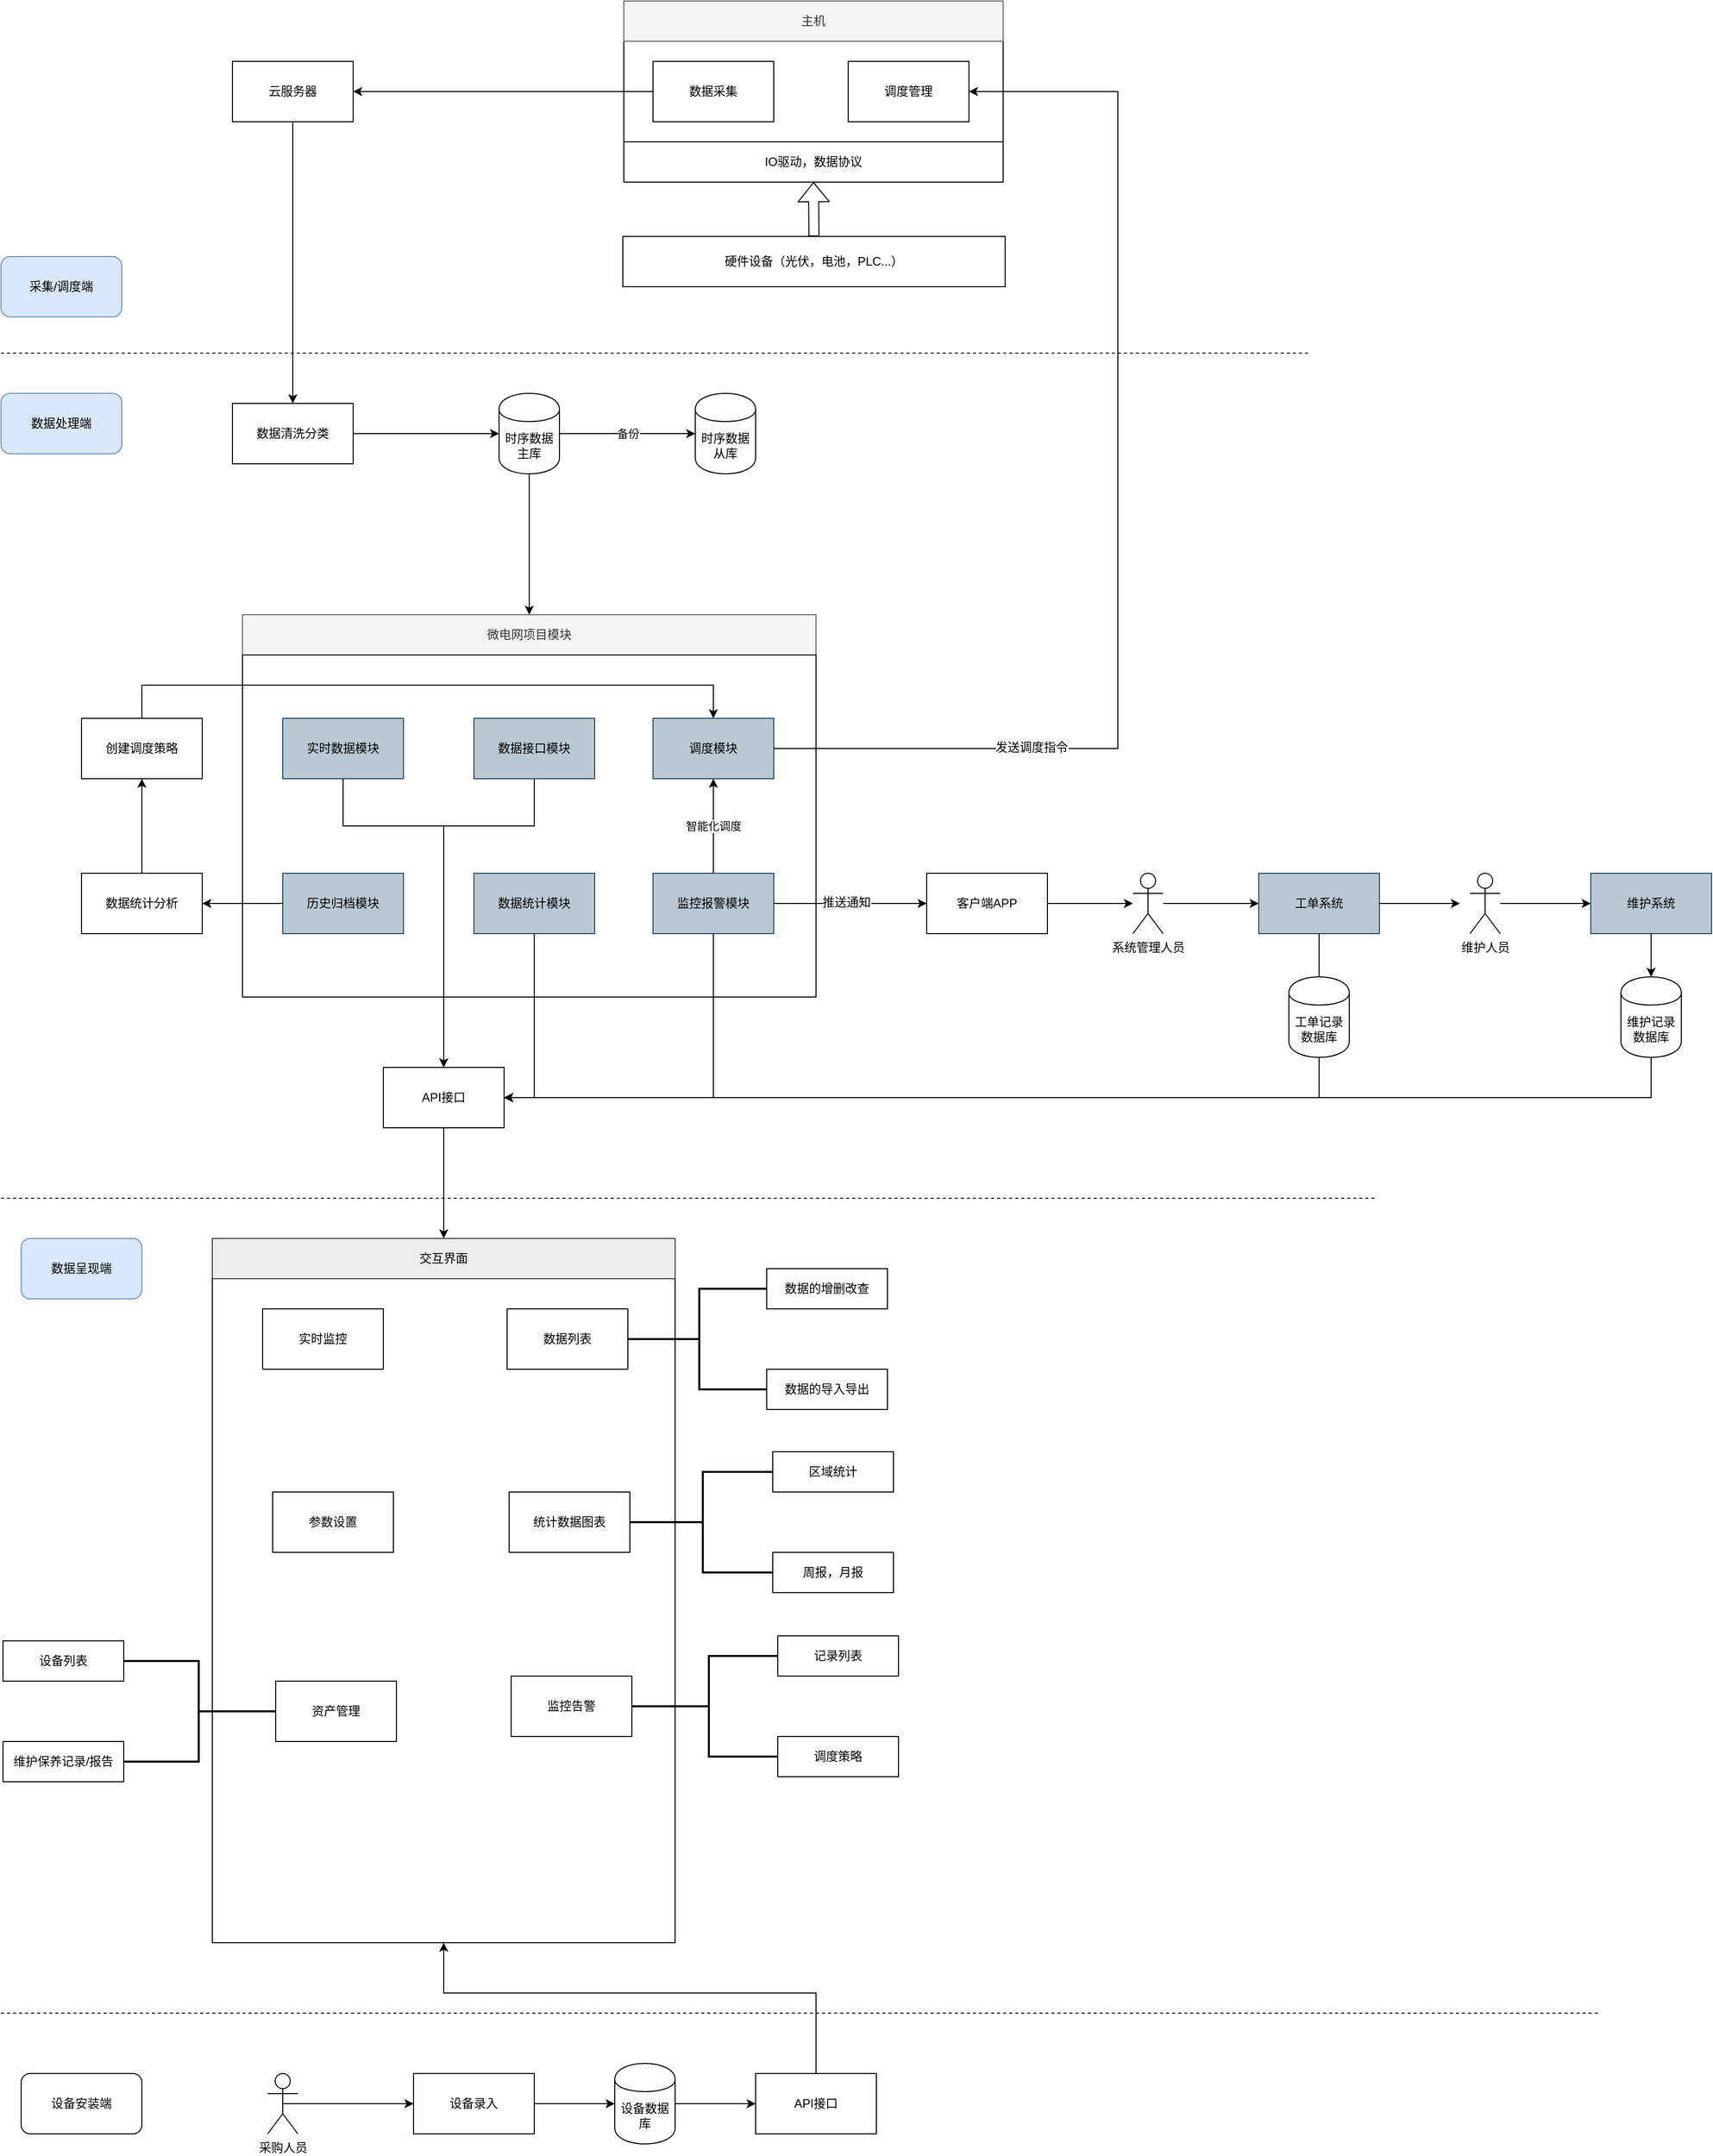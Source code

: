 <mxfile version="12.3.9" type="github" pages="1">
  <diagram id="I5MpxVq-Gbgeys2D7ihi" name="Page-1">
    <mxGraphModel dx="1408" dy="748" grid="1" gridSize="10" guides="1" tooltips="1" connect="1" arrows="1" fold="1" page="1" pageScale="1" pageWidth="827" pageHeight="1169" math="0" shadow="0">
      <root>
        <mxCell id="0"/>
        <mxCell id="1" parent="0"/>
        <mxCell id="iLj26o8t3Bhd-I5MfLS2-141" value="" style="rounded=0;whiteSpace=wrap;html=1;" vertex="1" parent="1">
          <mxGeometry x="230" y="1410" width="460" height="660" as="geometry"/>
        </mxCell>
        <mxCell id="iLj26o8t3Bhd-I5MfLS2-13" value="硬件设备（光伏，电池，PLC...）" style="rounded=0;whiteSpace=wrap;html=1;" vertex="1" parent="1">
          <mxGeometry x="638" y="374" width="380" height="50" as="geometry"/>
        </mxCell>
        <mxCell id="iLj26o8t3Bhd-I5MfLS2-14" value="" style="rounded=0;whiteSpace=wrap;html=1;" vertex="1" parent="1">
          <mxGeometry x="639" y="180" width="377" height="100" as="geometry"/>
        </mxCell>
        <mxCell id="iLj26o8t3Bhd-I5MfLS2-24" style="edgeStyle=orthogonalEdgeStyle;rounded=0;orthogonalLoop=1;jettySize=auto;html=1;exitX=0;exitY=0.5;exitDx=0;exitDy=0;entryX=1;entryY=0.5;entryDx=0;entryDy=0;" edge="1" parent="1" source="iLj26o8t3Bhd-I5MfLS2-15" target="iLj26o8t3Bhd-I5MfLS2-23">
          <mxGeometry relative="1" as="geometry"/>
        </mxCell>
        <mxCell id="iLj26o8t3Bhd-I5MfLS2-15" value="数据采集" style="rounded=0;whiteSpace=wrap;html=1;" vertex="1" parent="1">
          <mxGeometry x="668" y="200" width="120" height="60" as="geometry"/>
        </mxCell>
        <mxCell id="iLj26o8t3Bhd-I5MfLS2-17" value="调度管理" style="rounded=0;whiteSpace=wrap;html=1;" vertex="1" parent="1">
          <mxGeometry x="862" y="200" width="120" height="60" as="geometry"/>
        </mxCell>
        <mxCell id="iLj26o8t3Bhd-I5MfLS2-18" value="IO驱动，数据协议" style="rounded=0;whiteSpace=wrap;html=1;" vertex="1" parent="1">
          <mxGeometry x="639" y="280" width="377" height="40" as="geometry"/>
        </mxCell>
        <mxCell id="iLj26o8t3Bhd-I5MfLS2-20" value="主机" style="rounded=0;whiteSpace=wrap;html=1;fillColor=#f5f5f5;strokeColor=#666666;fontColor=#333333;" vertex="1" parent="1">
          <mxGeometry x="639" y="140" width="377" height="40" as="geometry"/>
        </mxCell>
        <mxCell id="iLj26o8t3Bhd-I5MfLS2-21" value="" style="shape=flexArrow;endArrow=classic;html=1;entryX=0.5;entryY=1;entryDx=0;entryDy=0;exitX=0.5;exitY=0;exitDx=0;exitDy=0;" edge="1" parent="1" source="iLj26o8t3Bhd-I5MfLS2-13" target="iLj26o8t3Bhd-I5MfLS2-18">
          <mxGeometry width="50" height="50" relative="1" as="geometry">
            <mxPoint x="956" y="460" as="sourcePoint"/>
            <mxPoint x="676" y="510" as="targetPoint"/>
          </mxGeometry>
        </mxCell>
        <mxCell id="iLj26o8t3Bhd-I5MfLS2-81" style="edgeStyle=orthogonalEdgeStyle;rounded=0;orthogonalLoop=1;jettySize=auto;html=1;exitX=0.5;exitY=1;exitDx=0;exitDy=0;entryX=0.5;entryY=0;entryDx=0;entryDy=0;" edge="1" parent="1" source="iLj26o8t3Bhd-I5MfLS2-23" target="iLj26o8t3Bhd-I5MfLS2-80">
          <mxGeometry relative="1" as="geometry"/>
        </mxCell>
        <mxCell id="iLj26o8t3Bhd-I5MfLS2-23" value="云服务器" style="rounded=0;whiteSpace=wrap;html=1;" vertex="1" parent="1">
          <mxGeometry x="250" y="200" width="120" height="60" as="geometry"/>
        </mxCell>
        <mxCell id="iLj26o8t3Bhd-I5MfLS2-56" value="备份" style="edgeStyle=orthogonalEdgeStyle;rounded=0;orthogonalLoop=1;jettySize=auto;html=1;exitX=1;exitY=0.5;exitDx=0;exitDy=0;entryX=0;entryY=0.5;entryDx=0;entryDy=0;" edge="1" parent="1" source="iLj26o8t3Bhd-I5MfLS2-108" target="iLj26o8t3Bhd-I5MfLS2-109">
          <mxGeometry relative="1" as="geometry">
            <mxPoint x="595" y="570" as="sourcePoint"/>
            <mxPoint x="710" y="570" as="targetPoint"/>
          </mxGeometry>
        </mxCell>
        <mxCell id="iLj26o8t3Bhd-I5MfLS2-60" style="edgeStyle=orthogonalEdgeStyle;rounded=0;orthogonalLoop=1;jettySize=auto;html=1;exitX=0.5;exitY=1;exitDx=0;exitDy=0;" edge="1" parent="1" source="iLj26o8t3Bhd-I5MfLS2-108" target="iLj26o8t3Bhd-I5MfLS2-57">
          <mxGeometry relative="1" as="geometry">
            <mxPoint x="545" y="600" as="sourcePoint"/>
          </mxGeometry>
        </mxCell>
        <mxCell id="iLj26o8t3Bhd-I5MfLS2-57" value="微电网项目模块" style="rounded=0;whiteSpace=wrap;html=1;fillColor=#f5f5f5;strokeColor=#666666;fontColor=#333333;" vertex="1" parent="1">
          <mxGeometry x="260" y="750" width="570" height="40" as="geometry"/>
        </mxCell>
        <mxCell id="iLj26o8t3Bhd-I5MfLS2-58" value="" style="rounded=0;whiteSpace=wrap;html=1;" vertex="1" parent="1">
          <mxGeometry x="260" y="790" width="570" height="340" as="geometry"/>
        </mxCell>
        <mxCell id="iLj26o8t3Bhd-I5MfLS2-62" style="edgeStyle=orthogonalEdgeStyle;rounded=0;orthogonalLoop=1;jettySize=auto;html=1;exitX=0.5;exitY=1;exitDx=0;exitDy=0;entryX=0.5;entryY=0;entryDx=0;entryDy=0;" edge="1" parent="1" source="iLj26o8t3Bhd-I5MfLS2-49" target="iLj26o8t3Bhd-I5MfLS2-61">
          <mxGeometry relative="1" as="geometry">
            <Array as="points">
              <mxPoint x="360" y="960"/>
              <mxPoint x="460" y="960"/>
            </Array>
          </mxGeometry>
        </mxCell>
        <mxCell id="iLj26o8t3Bhd-I5MfLS2-49" value="实时数据模块" style="rounded=0;whiteSpace=wrap;html=1;fillColor=#bac8d3;strokeColor=#23445d;" vertex="1" parent="1">
          <mxGeometry x="300" y="853" width="120" height="60" as="geometry"/>
        </mxCell>
        <mxCell id="iLj26o8t3Bhd-I5MfLS2-125" style="edgeStyle=orthogonalEdgeStyle;rounded=0;orthogonalLoop=1;jettySize=auto;html=1;exitX=0.5;exitY=1;exitDx=0;exitDy=0;entryX=1;entryY=0.5;entryDx=0;entryDy=0;" edge="1" parent="1" source="iLj26o8t3Bhd-I5MfLS2-50" target="iLj26o8t3Bhd-I5MfLS2-61">
          <mxGeometry relative="1" as="geometry"/>
        </mxCell>
        <mxCell id="iLj26o8t3Bhd-I5MfLS2-50" value="&lt;span style=&quot;white-space: normal&quot;&gt;数据统计模块&lt;/span&gt;" style="rounded=0;whiteSpace=wrap;html=1;fillColor=#bac8d3;strokeColor=#23445d;" vertex="1" parent="1">
          <mxGeometry x="490" y="1007" width="120" height="60" as="geometry"/>
        </mxCell>
        <mxCell id="iLj26o8t3Bhd-I5MfLS2-64" style="edgeStyle=orthogonalEdgeStyle;rounded=0;orthogonalLoop=1;jettySize=auto;html=1;exitX=0.5;exitY=1;exitDx=0;exitDy=0;entryX=0.5;entryY=0;entryDx=0;entryDy=0;" edge="1" parent="1" source="iLj26o8t3Bhd-I5MfLS2-51" target="iLj26o8t3Bhd-I5MfLS2-61">
          <mxGeometry relative="1" as="geometry">
            <Array as="points">
              <mxPoint x="550" y="960"/>
              <mxPoint x="460" y="960"/>
            </Array>
          </mxGeometry>
        </mxCell>
        <mxCell id="iLj26o8t3Bhd-I5MfLS2-51" value="数据接口模块" style="rounded=0;whiteSpace=wrap;html=1;fillColor=#bac8d3;strokeColor=#23445d;" vertex="1" parent="1">
          <mxGeometry x="490" y="853" width="120" height="60" as="geometry"/>
        </mxCell>
        <mxCell id="iLj26o8t3Bhd-I5MfLS2-134" value="" style="edgeStyle=orthogonalEdgeStyle;rounded=0;orthogonalLoop=1;jettySize=auto;html=1;" edge="1" parent="1" source="iLj26o8t3Bhd-I5MfLS2-52" target="iLj26o8t3Bhd-I5MfLS2-133">
          <mxGeometry relative="1" as="geometry"/>
        </mxCell>
        <mxCell id="iLj26o8t3Bhd-I5MfLS2-52" value="历史归档模块" style="rounded=0;whiteSpace=wrap;html=1;fillColor=#bac8d3;strokeColor=#23445d;" vertex="1" parent="1">
          <mxGeometry x="300" y="1007" width="120" height="60" as="geometry"/>
        </mxCell>
        <mxCell id="iLj26o8t3Bhd-I5MfLS2-136" value="" style="edgeStyle=orthogonalEdgeStyle;rounded=0;orthogonalLoop=1;jettySize=auto;html=1;" edge="1" parent="1" source="iLj26o8t3Bhd-I5MfLS2-133" target="iLj26o8t3Bhd-I5MfLS2-135">
          <mxGeometry relative="1" as="geometry"/>
        </mxCell>
        <mxCell id="iLj26o8t3Bhd-I5MfLS2-133" value="数据统计分析" style="rounded=0;whiteSpace=wrap;html=1;" vertex="1" parent="1">
          <mxGeometry x="100" y="1007" width="120" height="60" as="geometry"/>
        </mxCell>
        <mxCell id="iLj26o8t3Bhd-I5MfLS2-139" style="edgeStyle=orthogonalEdgeStyle;rounded=0;orthogonalLoop=1;jettySize=auto;html=1;exitX=0.5;exitY=0;exitDx=0;exitDy=0;entryX=0.5;entryY=0;entryDx=0;entryDy=0;" edge="1" parent="1" source="iLj26o8t3Bhd-I5MfLS2-135" target="iLj26o8t3Bhd-I5MfLS2-94">
          <mxGeometry relative="1" as="geometry">
            <Array as="points">
              <mxPoint x="160" y="820"/>
              <mxPoint x="728" y="820"/>
            </Array>
          </mxGeometry>
        </mxCell>
        <mxCell id="iLj26o8t3Bhd-I5MfLS2-135" value="创建调度策略" style="rounded=0;whiteSpace=wrap;html=1;" vertex="1" parent="1">
          <mxGeometry x="100" y="853" width="120" height="60" as="geometry"/>
        </mxCell>
        <mxCell id="iLj26o8t3Bhd-I5MfLS2-66" style="edgeStyle=orthogonalEdgeStyle;rounded=0;orthogonalLoop=1;jettySize=auto;html=1;exitX=1;exitY=0.5;exitDx=0;exitDy=0;entryX=0;entryY=0.5;entryDx=0;entryDy=0;" edge="1" parent="1" source="iLj26o8t3Bhd-I5MfLS2-53" target="iLj26o8t3Bhd-I5MfLS2-65">
          <mxGeometry relative="1" as="geometry"/>
        </mxCell>
        <mxCell id="iLj26o8t3Bhd-I5MfLS2-67" value="推送通知" style="text;html=1;align=center;verticalAlign=middle;resizable=0;points=[];;labelBackgroundColor=#ffffff;" vertex="1" connectable="0" parent="iLj26o8t3Bhd-I5MfLS2-66">
          <mxGeometry x="-0.061" y="-2" relative="1" as="geometry">
            <mxPoint y="-3" as="offset"/>
          </mxGeometry>
        </mxCell>
        <mxCell id="iLj26o8t3Bhd-I5MfLS2-95" value="智能化调度" style="edgeStyle=orthogonalEdgeStyle;rounded=0;orthogonalLoop=1;jettySize=auto;html=1;exitX=0.5;exitY=0;exitDx=0;exitDy=0;" edge="1" parent="1" source="iLj26o8t3Bhd-I5MfLS2-53" target="iLj26o8t3Bhd-I5MfLS2-94">
          <mxGeometry relative="1" as="geometry"/>
        </mxCell>
        <mxCell id="iLj26o8t3Bhd-I5MfLS2-124" style="edgeStyle=orthogonalEdgeStyle;rounded=0;orthogonalLoop=1;jettySize=auto;html=1;exitX=0.5;exitY=1;exitDx=0;exitDy=0;entryX=1;entryY=0.5;entryDx=0;entryDy=0;" edge="1" parent="1" source="iLj26o8t3Bhd-I5MfLS2-53" target="iLj26o8t3Bhd-I5MfLS2-61">
          <mxGeometry relative="1" as="geometry"/>
        </mxCell>
        <mxCell id="iLj26o8t3Bhd-I5MfLS2-53" value="监控报警模块" style="rounded=0;whiteSpace=wrap;html=1;fillColor=#bac8d3;strokeColor=#23445d;" vertex="1" parent="1">
          <mxGeometry x="668" y="1007" width="120" height="60" as="geometry"/>
        </mxCell>
        <mxCell id="iLj26o8t3Bhd-I5MfLS2-143" style="edgeStyle=orthogonalEdgeStyle;rounded=0;orthogonalLoop=1;jettySize=auto;html=1;exitX=0.5;exitY=1;exitDx=0;exitDy=0;" edge="1" parent="1" source="iLj26o8t3Bhd-I5MfLS2-61" target="iLj26o8t3Bhd-I5MfLS2-142">
          <mxGeometry relative="1" as="geometry"/>
        </mxCell>
        <mxCell id="iLj26o8t3Bhd-I5MfLS2-61" value="API接口" style="rounded=0;whiteSpace=wrap;html=1;" vertex="1" parent="1">
          <mxGeometry x="400" y="1200" width="120" height="60" as="geometry"/>
        </mxCell>
        <mxCell id="iLj26o8t3Bhd-I5MfLS2-68" style="edgeStyle=orthogonalEdgeStyle;rounded=0;orthogonalLoop=1;jettySize=auto;html=1;exitX=1;exitY=0.5;exitDx=0;exitDy=0;" edge="1" parent="1" source="iLj26o8t3Bhd-I5MfLS2-65" target="iLj26o8t3Bhd-I5MfLS2-69">
          <mxGeometry relative="1" as="geometry">
            <mxPoint x="1160" y="980" as="targetPoint"/>
          </mxGeometry>
        </mxCell>
        <mxCell id="iLj26o8t3Bhd-I5MfLS2-65" value="客户端APP" style="rounded=0;whiteSpace=wrap;html=1;" vertex="1" parent="1">
          <mxGeometry x="940" y="1007" width="120" height="60" as="geometry"/>
        </mxCell>
        <mxCell id="iLj26o8t3Bhd-I5MfLS2-89" style="edgeStyle=orthogonalEdgeStyle;rounded=0;orthogonalLoop=1;jettySize=auto;html=1;" edge="1" parent="1" source="iLj26o8t3Bhd-I5MfLS2-69" target="iLj26o8t3Bhd-I5MfLS2-88">
          <mxGeometry relative="1" as="geometry"/>
        </mxCell>
        <mxCell id="iLj26o8t3Bhd-I5MfLS2-69" value="系统管理人员" style="shape=umlActor;verticalLabelPosition=bottom;labelBackgroundColor=#ffffff;verticalAlign=top;html=1;outlineConnect=0;" vertex="1" parent="1">
          <mxGeometry x="1145" y="1007" width="30" height="60" as="geometry"/>
        </mxCell>
        <mxCell id="iLj26o8t3Bhd-I5MfLS2-76" value="" style="endArrow=none;dashed=1;html=1;" edge="1" parent="1">
          <mxGeometry width="50" height="50" relative="1" as="geometry">
            <mxPoint x="20" y="490" as="sourcePoint"/>
            <mxPoint x="1320" y="490" as="targetPoint"/>
          </mxGeometry>
        </mxCell>
        <mxCell id="iLj26o8t3Bhd-I5MfLS2-77" value="采集/调度端" style="rounded=1;whiteSpace=wrap;html=1;fillColor=#dae8fc;strokeColor=#6c8ebf;" vertex="1" parent="1">
          <mxGeometry x="20" y="394" width="120" height="60" as="geometry"/>
        </mxCell>
        <mxCell id="iLj26o8t3Bhd-I5MfLS2-78" value="数据处理端" style="rounded=1;whiteSpace=wrap;html=1;fillColor=#dae8fc;strokeColor=#6c8ebf;" vertex="1" parent="1">
          <mxGeometry x="20" y="530" width="120" height="60" as="geometry"/>
        </mxCell>
        <mxCell id="iLj26o8t3Bhd-I5MfLS2-82" style="edgeStyle=orthogonalEdgeStyle;rounded=0;orthogonalLoop=1;jettySize=auto;html=1;exitX=1;exitY=0.5;exitDx=0;exitDy=0;entryX=0;entryY=0.5;entryDx=0;entryDy=0;" edge="1" parent="1" source="iLj26o8t3Bhd-I5MfLS2-80" target="iLj26o8t3Bhd-I5MfLS2-108">
          <mxGeometry relative="1" as="geometry">
            <mxPoint x="495" y="570" as="targetPoint"/>
          </mxGeometry>
        </mxCell>
        <mxCell id="iLj26o8t3Bhd-I5MfLS2-80" value="数据清洗分类" style="rounded=0;whiteSpace=wrap;html=1;" vertex="1" parent="1">
          <mxGeometry x="250" y="540" width="120" height="60" as="geometry"/>
        </mxCell>
        <mxCell id="iLj26o8t3Bhd-I5MfLS2-92" style="edgeStyle=orthogonalEdgeStyle;rounded=0;orthogonalLoop=1;jettySize=auto;html=1;" edge="1" parent="1" source="iLj26o8t3Bhd-I5MfLS2-88">
          <mxGeometry relative="1" as="geometry">
            <mxPoint x="1470" y="1037" as="targetPoint"/>
          </mxGeometry>
        </mxCell>
        <mxCell id="iLj26o8t3Bhd-I5MfLS2-111" style="edgeStyle=orthogonalEdgeStyle;rounded=0;orthogonalLoop=1;jettySize=auto;html=1;exitX=0.5;exitY=1;exitDx=0;exitDy=0;" edge="1" parent="1" source="iLj26o8t3Bhd-I5MfLS2-88">
          <mxGeometry relative="1" as="geometry">
            <mxPoint x="1330" y="1137" as="targetPoint"/>
          </mxGeometry>
        </mxCell>
        <mxCell id="iLj26o8t3Bhd-I5MfLS2-88" value="&lt;span style=&quot;white-space: normal&quot;&gt;工单系统&lt;/span&gt;" style="rounded=0;whiteSpace=wrap;html=1;fillColor=#bac8d3;strokeColor=#23445d;" vertex="1" parent="1">
          <mxGeometry x="1270" y="1007" width="120" height="60" as="geometry"/>
        </mxCell>
        <mxCell id="iLj26o8t3Bhd-I5MfLS2-99" value="" style="edgeStyle=orthogonalEdgeStyle;rounded=0;orthogonalLoop=1;jettySize=auto;html=1;" edge="1" parent="1" source="iLj26o8t3Bhd-I5MfLS2-91" target="iLj26o8t3Bhd-I5MfLS2-100">
          <mxGeometry relative="1" as="geometry">
            <mxPoint x="1590" y="1037" as="targetPoint"/>
          </mxGeometry>
        </mxCell>
        <mxCell id="iLj26o8t3Bhd-I5MfLS2-91" value="维护人员" style="shape=umlActor;verticalLabelPosition=bottom;labelBackgroundColor=#ffffff;verticalAlign=top;html=1;outlineConnect=0;" vertex="1" parent="1">
          <mxGeometry x="1480" y="1007" width="30" height="60" as="geometry"/>
        </mxCell>
        <mxCell id="iLj26o8t3Bhd-I5MfLS2-96" style="edgeStyle=orthogonalEdgeStyle;rounded=0;orthogonalLoop=1;jettySize=auto;html=1;exitX=1;exitY=0.5;exitDx=0;exitDy=0;entryX=1;entryY=0.5;entryDx=0;entryDy=0;" edge="1" parent="1" source="iLj26o8t3Bhd-I5MfLS2-94" target="iLj26o8t3Bhd-I5MfLS2-17">
          <mxGeometry relative="1" as="geometry">
            <mxPoint x="940" y="850" as="targetPoint"/>
            <Array as="points">
              <mxPoint x="1130" y="883"/>
              <mxPoint x="1130" y="230"/>
            </Array>
          </mxGeometry>
        </mxCell>
        <mxCell id="iLj26o8t3Bhd-I5MfLS2-97" value="发送调度指令" style="text;html=1;align=center;verticalAlign=middle;resizable=0;points=[];;labelBackgroundColor=#ffffff;" vertex="1" connectable="0" parent="iLj26o8t3Bhd-I5MfLS2-96">
          <mxGeometry x="-0.55" relative="1" as="geometry">
            <mxPoint x="-1" y="-1" as="offset"/>
          </mxGeometry>
        </mxCell>
        <mxCell id="iLj26o8t3Bhd-I5MfLS2-94" value="调度模块" style="rounded=0;whiteSpace=wrap;html=1;fillColor=#bac8d3;strokeColor=#23445d;" vertex="1" parent="1">
          <mxGeometry x="668" y="853" width="120" height="60" as="geometry"/>
        </mxCell>
        <mxCell id="iLj26o8t3Bhd-I5MfLS2-104" value="" style="edgeStyle=orthogonalEdgeStyle;rounded=0;orthogonalLoop=1;jettySize=auto;html=1;" edge="1" parent="1" source="iLj26o8t3Bhd-I5MfLS2-100" target="iLj26o8t3Bhd-I5MfLS2-105">
          <mxGeometry relative="1" as="geometry">
            <mxPoint x="1800" y="1037" as="targetPoint"/>
          </mxGeometry>
        </mxCell>
        <mxCell id="iLj26o8t3Bhd-I5MfLS2-100" value="维护系统" style="rounded=0;whiteSpace=wrap;html=1;fillColor=#bac8d3;strokeColor=#23445d;" vertex="1" parent="1">
          <mxGeometry x="1600" y="1007" width="120" height="60" as="geometry"/>
        </mxCell>
        <mxCell id="iLj26o8t3Bhd-I5MfLS2-140" style="edgeStyle=orthogonalEdgeStyle;rounded=0;orthogonalLoop=1;jettySize=auto;html=1;exitX=0.5;exitY=1;exitDx=0;exitDy=0;" edge="1" parent="1" source="iLj26o8t3Bhd-I5MfLS2-105" target="iLj26o8t3Bhd-I5MfLS2-61">
          <mxGeometry relative="1" as="geometry">
            <Array as="points">
              <mxPoint x="1660" y="1230"/>
            </Array>
          </mxGeometry>
        </mxCell>
        <mxCell id="iLj26o8t3Bhd-I5MfLS2-105" value="&lt;span style=&quot;white-space: normal&quot;&gt;维护记录数据库&lt;/span&gt;" style="shape=cylinder;whiteSpace=wrap;html=1;boundedLbl=1;backgroundOutline=1;" vertex="1" parent="1">
          <mxGeometry x="1630" y="1110" width="60" height="80" as="geometry"/>
        </mxCell>
        <mxCell id="iLj26o8t3Bhd-I5MfLS2-108" value="时序数据主库" style="shape=cylinder;whiteSpace=wrap;html=1;boundedLbl=1;backgroundOutline=1;" vertex="1" parent="1">
          <mxGeometry x="515" y="530" width="60" height="80" as="geometry"/>
        </mxCell>
        <mxCell id="iLj26o8t3Bhd-I5MfLS2-109" value="时序数据从库" style="shape=cylinder;whiteSpace=wrap;html=1;boundedLbl=1;backgroundOutline=1;" vertex="1" parent="1">
          <mxGeometry x="710" y="530" width="60" height="80" as="geometry"/>
        </mxCell>
        <mxCell id="iLj26o8t3Bhd-I5MfLS2-122" style="edgeStyle=orthogonalEdgeStyle;rounded=0;orthogonalLoop=1;jettySize=auto;html=1;exitX=0.5;exitY=1;exitDx=0;exitDy=0;entryX=1;entryY=0.5;entryDx=0;entryDy=0;" edge="1" parent="1" source="iLj26o8t3Bhd-I5MfLS2-110" target="iLj26o8t3Bhd-I5MfLS2-61">
          <mxGeometry relative="1" as="geometry"/>
        </mxCell>
        <mxCell id="iLj26o8t3Bhd-I5MfLS2-110" value="&lt;span style=&quot;white-space: normal&quot;&gt;工单记录数据库&lt;/span&gt;" style="shape=cylinder;whiteSpace=wrap;html=1;boundedLbl=1;backgroundOutline=1;" vertex="1" parent="1">
          <mxGeometry x="1300" y="1110" width="60" height="80" as="geometry"/>
        </mxCell>
        <mxCell id="iLj26o8t3Bhd-I5MfLS2-112" value="" style="endArrow=none;dashed=1;html=1;" edge="1" parent="1">
          <mxGeometry width="50" height="50" relative="1" as="geometry">
            <mxPoint x="20" y="1330" as="sourcePoint"/>
            <mxPoint x="1386" y="1330" as="targetPoint"/>
          </mxGeometry>
        </mxCell>
        <mxCell id="iLj26o8t3Bhd-I5MfLS2-113" value="数据呈现端" style="rounded=1;whiteSpace=wrap;html=1;fillColor=#dae8fc;strokeColor=#6c8ebf;" vertex="1" parent="1">
          <mxGeometry x="40" y="1370" width="120" height="60" as="geometry"/>
        </mxCell>
        <mxCell id="iLj26o8t3Bhd-I5MfLS2-114" value="实时监控" style="rounded=0;whiteSpace=wrap;html=1;" vertex="1" parent="1">
          <mxGeometry x="280" y="1440" width="120" height="60" as="geometry"/>
        </mxCell>
        <mxCell id="iLj26o8t3Bhd-I5MfLS2-116" value="数据列表" style="rounded=0;whiteSpace=wrap;html=1;" vertex="1" parent="1">
          <mxGeometry x="523" y="1440" width="120" height="60" as="geometry"/>
        </mxCell>
        <mxCell id="iLj26o8t3Bhd-I5MfLS2-118" value="" style="strokeWidth=2;html=1;shape=mxgraph.flowchart.annotation_2;align=left;labelPosition=right;pointerEvents=1;" vertex="1" parent="1">
          <mxGeometry x="643" y="1420" width="142" height="100" as="geometry"/>
        </mxCell>
        <mxCell id="iLj26o8t3Bhd-I5MfLS2-119" value="数据的增删改查" style="rounded=0;whiteSpace=wrap;html=1;" vertex="1" parent="1">
          <mxGeometry x="781" y="1400" width="120" height="40" as="geometry"/>
        </mxCell>
        <mxCell id="iLj26o8t3Bhd-I5MfLS2-121" value="数据的导入导出" style="rounded=0;whiteSpace=wrap;html=1;" vertex="1" parent="1">
          <mxGeometry x="781" y="1500" width="120" height="40" as="geometry"/>
        </mxCell>
        <mxCell id="iLj26o8t3Bhd-I5MfLS2-126" value="参数设置" style="rounded=0;whiteSpace=wrap;html=1;" vertex="1" parent="1">
          <mxGeometry x="290" y="1622" width="120" height="60" as="geometry"/>
        </mxCell>
        <mxCell id="iLj26o8t3Bhd-I5MfLS2-127" value="统计数据图表" style="rounded=0;whiteSpace=wrap;html=1;" vertex="1" parent="1">
          <mxGeometry x="525" y="1622" width="120" height="60" as="geometry"/>
        </mxCell>
        <mxCell id="iLj26o8t3Bhd-I5MfLS2-130" value="" style="strokeWidth=2;html=1;shape=mxgraph.flowchart.annotation_2;align=left;labelPosition=right;pointerEvents=1;" vertex="1" parent="1">
          <mxGeometry x="645" y="1602" width="145" height="100" as="geometry"/>
        </mxCell>
        <mxCell id="iLj26o8t3Bhd-I5MfLS2-131" value="区域统计" style="rounded=0;whiteSpace=wrap;html=1;" vertex="1" parent="1">
          <mxGeometry x="787" y="1582" width="120" height="40" as="geometry"/>
        </mxCell>
        <mxCell id="iLj26o8t3Bhd-I5MfLS2-132" value="周报，月报" style="rounded=0;whiteSpace=wrap;html=1;" vertex="1" parent="1">
          <mxGeometry x="787" y="1682" width="120" height="40" as="geometry"/>
        </mxCell>
        <mxCell id="iLj26o8t3Bhd-I5MfLS2-142" value="交互界面" style="rounded=0;whiteSpace=wrap;html=1;fillColor=#eeeeee;strokeColor=#36393d;" vertex="1" parent="1">
          <mxGeometry x="230" y="1370" width="460" height="40" as="geometry"/>
        </mxCell>
        <mxCell id="iLj26o8t3Bhd-I5MfLS2-144" value="监控告警" style="rounded=0;whiteSpace=wrap;html=1;" vertex="1" parent="1">
          <mxGeometry x="527" y="1805" width="120" height="60" as="geometry"/>
        </mxCell>
        <mxCell id="iLj26o8t3Bhd-I5MfLS2-145" value="" style="strokeWidth=2;html=1;shape=mxgraph.flowchart.annotation_2;align=left;labelPosition=right;pointerEvents=1;" vertex="1" parent="1">
          <mxGeometry x="647" y="1785" width="153" height="100" as="geometry"/>
        </mxCell>
        <mxCell id="iLj26o8t3Bhd-I5MfLS2-146" value="记录列表" style="rounded=0;whiteSpace=wrap;html=1;" vertex="1" parent="1">
          <mxGeometry x="792" y="1765" width="120" height="40" as="geometry"/>
        </mxCell>
        <mxCell id="iLj26o8t3Bhd-I5MfLS2-147" value="调度策略" style="rounded=0;whiteSpace=wrap;html=1;" vertex="1" parent="1">
          <mxGeometry x="792" y="1865" width="120" height="40" as="geometry"/>
        </mxCell>
        <mxCell id="iLj26o8t3Bhd-I5MfLS2-150" value="" style="endArrow=none;dashed=1;html=1;" edge="1" parent="1">
          <mxGeometry width="50" height="50" relative="1" as="geometry">
            <mxPoint x="20" y="2140" as="sourcePoint"/>
            <mxPoint x="1610" y="2140" as="targetPoint"/>
          </mxGeometry>
        </mxCell>
        <mxCell id="iLj26o8t3Bhd-I5MfLS2-151" value="设备安装端" style="rounded=1;whiteSpace=wrap;html=1;" vertex="1" parent="1">
          <mxGeometry x="40" y="2200" width="120" height="60" as="geometry"/>
        </mxCell>
        <mxCell id="iLj26o8t3Bhd-I5MfLS2-152" value="资产管理" style="rounded=0;whiteSpace=wrap;html=1;" vertex="1" parent="1">
          <mxGeometry x="293" y="1810" width="120" height="60" as="geometry"/>
        </mxCell>
        <mxCell id="iLj26o8t3Bhd-I5MfLS2-159" style="edgeStyle=orthogonalEdgeStyle;rounded=0;orthogonalLoop=1;jettySize=auto;html=1;exitX=0.5;exitY=0.5;exitDx=0;exitDy=0;exitPerimeter=0;entryX=0;entryY=0.5;entryDx=0;entryDy=0;" edge="1" parent="1" source="iLj26o8t3Bhd-I5MfLS2-153" target="iLj26o8t3Bhd-I5MfLS2-156">
          <mxGeometry relative="1" as="geometry"/>
        </mxCell>
        <mxCell id="iLj26o8t3Bhd-I5MfLS2-153" value="采购人员" style="shape=umlActor;verticalLabelPosition=bottom;labelBackgroundColor=#ffffff;verticalAlign=top;html=1;outlineConnect=0;" vertex="1" parent="1">
          <mxGeometry x="285" y="2200" width="30" height="60" as="geometry"/>
        </mxCell>
        <mxCell id="iLj26o8t3Bhd-I5MfLS2-163" value="" style="edgeStyle=orthogonalEdgeStyle;rounded=0;orthogonalLoop=1;jettySize=auto;html=1;" edge="1" parent="1" source="iLj26o8t3Bhd-I5MfLS2-156">
          <mxGeometry relative="1" as="geometry">
            <mxPoint x="630" y="2230" as="targetPoint"/>
          </mxGeometry>
        </mxCell>
        <mxCell id="iLj26o8t3Bhd-I5MfLS2-156" value="设备录入" style="rounded=0;whiteSpace=wrap;html=1;" vertex="1" parent="1">
          <mxGeometry x="430" y="2200" width="120" height="60" as="geometry"/>
        </mxCell>
        <mxCell id="iLj26o8t3Bhd-I5MfLS2-166" value="" style="edgeStyle=orthogonalEdgeStyle;rounded=0;orthogonalLoop=1;jettySize=auto;html=1;" edge="1" parent="1" source="iLj26o8t3Bhd-I5MfLS2-164">
          <mxGeometry relative="1" as="geometry">
            <mxPoint x="770" y="2230" as="targetPoint"/>
          </mxGeometry>
        </mxCell>
        <mxCell id="iLj26o8t3Bhd-I5MfLS2-164" value="设备数据库" style="shape=cylinder;whiteSpace=wrap;html=1;boundedLbl=1;backgroundOutline=1;" vertex="1" parent="1">
          <mxGeometry x="630" y="2190" width="60" height="80" as="geometry"/>
        </mxCell>
        <mxCell id="iLj26o8t3Bhd-I5MfLS2-168" style="edgeStyle=orthogonalEdgeStyle;rounded=0;orthogonalLoop=1;jettySize=auto;html=1;entryX=0.5;entryY=1;entryDx=0;entryDy=0;" edge="1" parent="1" source="iLj26o8t3Bhd-I5MfLS2-167" target="iLj26o8t3Bhd-I5MfLS2-141">
          <mxGeometry relative="1" as="geometry">
            <Array as="points">
              <mxPoint x="830" y="2120"/>
              <mxPoint x="460" y="2120"/>
            </Array>
          </mxGeometry>
        </mxCell>
        <mxCell id="iLj26o8t3Bhd-I5MfLS2-167" value="API接口" style="rounded=0;whiteSpace=wrap;html=1;" vertex="1" parent="1">
          <mxGeometry x="770" y="2200" width="120" height="60" as="geometry"/>
        </mxCell>
        <mxCell id="iLj26o8t3Bhd-I5MfLS2-169" value="" style="strokeWidth=2;html=1;shape=mxgraph.flowchart.annotation_2;align=left;labelPosition=right;pointerEvents=1;rotation=-180;" vertex="1" parent="1">
          <mxGeometry x="140" y="1790" width="153" height="100" as="geometry"/>
        </mxCell>
        <mxCell id="iLj26o8t3Bhd-I5MfLS2-170" value="设备列表" style="rounded=0;whiteSpace=wrap;html=1;" vertex="1" parent="1">
          <mxGeometry x="22" y="1770" width="120" height="40" as="geometry"/>
        </mxCell>
        <mxCell id="iLj26o8t3Bhd-I5MfLS2-171" value="维护保养记录/报告" style="rounded=0;whiteSpace=wrap;html=1;" vertex="1" parent="1">
          <mxGeometry x="22" y="1870" width="120" height="40" as="geometry"/>
        </mxCell>
      </root>
    </mxGraphModel>
  </diagram>
</mxfile>
